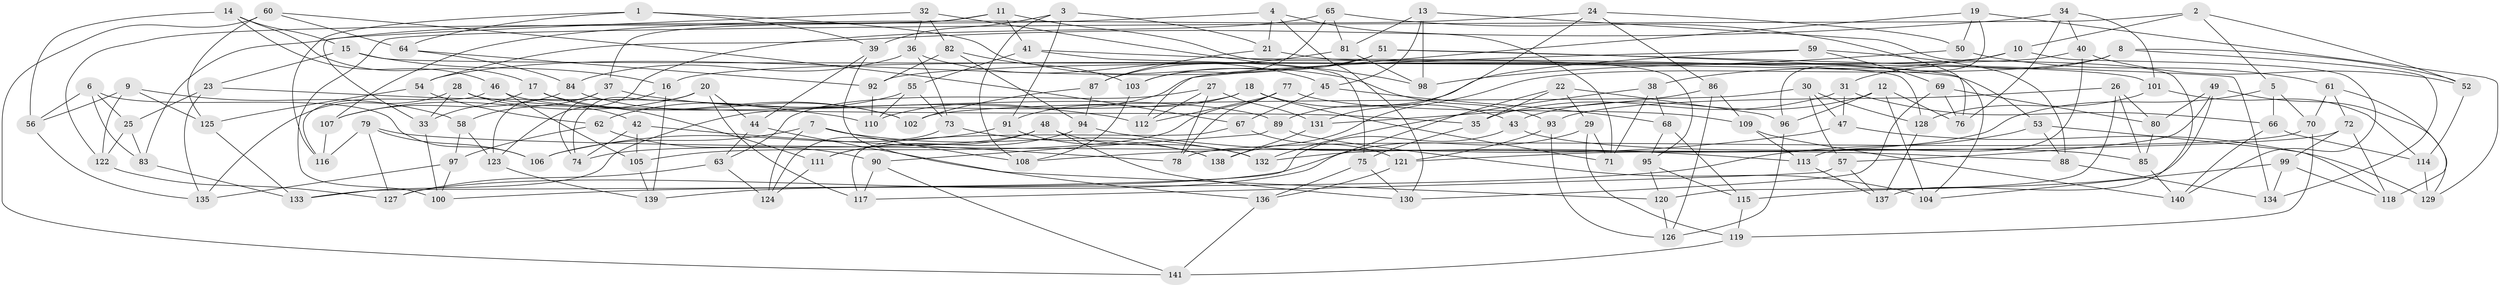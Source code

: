 // Generated by graph-tools (version 1.1) at 2025/50/03/09/25 03:50:50]
// undirected, 141 vertices, 282 edges
graph export_dot {
graph [start="1"]
  node [color=gray90,style=filled];
  1;
  2;
  3;
  4;
  5;
  6;
  7;
  8;
  9;
  10;
  11;
  12;
  13;
  14;
  15;
  16;
  17;
  18;
  19;
  20;
  21;
  22;
  23;
  24;
  25;
  26;
  27;
  28;
  29;
  30;
  31;
  32;
  33;
  34;
  35;
  36;
  37;
  38;
  39;
  40;
  41;
  42;
  43;
  44;
  45;
  46;
  47;
  48;
  49;
  50;
  51;
  52;
  53;
  54;
  55;
  56;
  57;
  58;
  59;
  60;
  61;
  62;
  63;
  64;
  65;
  66;
  67;
  68;
  69;
  70;
  71;
  72;
  73;
  74;
  75;
  76;
  77;
  78;
  79;
  80;
  81;
  82;
  83;
  84;
  85;
  86;
  87;
  88;
  89;
  90;
  91;
  92;
  93;
  94;
  95;
  96;
  97;
  98;
  99;
  100;
  101;
  102;
  103;
  104;
  105;
  106;
  107;
  108;
  109;
  110;
  111;
  112;
  113;
  114;
  115;
  116;
  117;
  118;
  119;
  120;
  121;
  122;
  123;
  124;
  125;
  126;
  127;
  128;
  129;
  130;
  131;
  132;
  133;
  134;
  135;
  136;
  137;
  138;
  139;
  140;
  141;
  1 -- 116;
  1 -- 64;
  1 -- 39;
  1 -- 93;
  2 -- 5;
  2 -- 10;
  2 -- 52;
  2 -- 100;
  3 -- 91;
  3 -- 39;
  3 -- 21;
  3 -- 108;
  4 -- 130;
  4 -- 21;
  4 -- 83;
  4 -- 71;
  5 -- 132;
  5 -- 70;
  5 -- 66;
  6 -- 56;
  6 -- 25;
  6 -- 83;
  6 -- 106;
  7 -- 124;
  7 -- 132;
  7 -- 106;
  7 -- 108;
  8 -- 134;
  8 -- 31;
  8 -- 138;
  8 -- 52;
  9 -- 58;
  9 -- 56;
  9 -- 122;
  9 -- 125;
  10 -- 38;
  10 -- 16;
  10 -- 140;
  11 -- 95;
  11 -- 37;
  11 -- 122;
  11 -- 41;
  12 -- 104;
  12 -- 96;
  12 -- 76;
  12 -- 43;
  13 -- 98;
  13 -- 137;
  13 -- 45;
  13 -- 81;
  14 -- 46;
  14 -- 17;
  14 -- 56;
  14 -- 15;
  15 -- 53;
  15 -- 16;
  15 -- 23;
  16 -- 74;
  16 -- 139;
  17 -- 33;
  17 -- 102;
  17 -- 111;
  18 -- 43;
  18 -- 133;
  18 -- 71;
  18 -- 91;
  19 -- 129;
  19 -- 96;
  19 -- 50;
  19 -- 112;
  20 -- 117;
  20 -- 74;
  20 -- 44;
  20 -- 107;
  21 -- 101;
  21 -- 87;
  22 -- 35;
  22 -- 139;
  22 -- 29;
  22 -- 96;
  23 -- 110;
  23 -- 25;
  23 -- 135;
  24 -- 107;
  24 -- 50;
  24 -- 131;
  24 -- 86;
  25 -- 83;
  25 -- 122;
  26 -- 80;
  26 -- 93;
  26 -- 85;
  26 -- 120;
  27 -- 63;
  27 -- 112;
  27 -- 78;
  27 -- 131;
  28 -- 35;
  28 -- 135;
  28 -- 42;
  28 -- 33;
  29 -- 119;
  29 -- 127;
  29 -- 71;
  30 -- 57;
  30 -- 47;
  30 -- 128;
  30 -- 102;
  31 -- 66;
  31 -- 47;
  31 -- 35;
  32 -- 82;
  32 -- 36;
  32 -- 98;
  32 -- 33;
  33 -- 100;
  34 -- 76;
  34 -- 101;
  34 -- 40;
  34 -- 54;
  35 -- 75;
  36 -- 45;
  36 -- 73;
  36 -- 84;
  37 -- 112;
  37 -- 123;
  37 -- 58;
  38 -- 68;
  38 -- 71;
  38 -- 132;
  39 -- 44;
  39 -- 136;
  40 -- 92;
  40 -- 113;
  40 -- 52;
  41 -- 75;
  41 -- 55;
  41 -- 128;
  42 -- 74;
  42 -- 105;
  42 -- 78;
  43 -- 133;
  43 -- 85;
  44 -- 63;
  44 -- 120;
  45 -- 67;
  45 -- 68;
  46 -- 105;
  46 -- 89;
  46 -- 116;
  47 -- 108;
  47 -- 129;
  48 -- 130;
  48 -- 132;
  48 -- 74;
  48 -- 111;
  49 -- 115;
  49 -- 80;
  49 -- 57;
  49 -- 129;
  50 -- 98;
  50 -- 61;
  51 -- 104;
  51 -- 103;
  51 -- 54;
  51 -- 134;
  52 -- 114;
  53 -- 118;
  53 -- 100;
  53 -- 88;
  54 -- 62;
  54 -- 125;
  55 -- 62;
  55 -- 73;
  55 -- 110;
  56 -- 135;
  57 -- 117;
  57 -- 137;
  58 -- 97;
  58 -- 123;
  59 -- 89;
  59 -- 88;
  59 -- 69;
  59 -- 110;
  60 -- 141;
  60 -- 67;
  60 -- 64;
  60 -- 125;
  61 -- 72;
  61 -- 70;
  61 -- 118;
  62 -- 90;
  62 -- 97;
  63 -- 127;
  63 -- 124;
  64 -- 84;
  64 -- 92;
  65 -- 76;
  65 -- 123;
  65 -- 103;
  65 -- 81;
  66 -- 140;
  66 -- 114;
  67 -- 117;
  67 -- 121;
  68 -- 115;
  68 -- 95;
  69 -- 76;
  69 -- 80;
  69 -- 130;
  70 -- 119;
  70 -- 78;
  72 -- 118;
  72 -- 121;
  72 -- 99;
  73 -- 124;
  73 -- 138;
  75 -- 130;
  75 -- 136;
  77 -- 112;
  77 -- 78;
  77 -- 105;
  77 -- 109;
  79 -- 127;
  79 -- 116;
  79 -- 88;
  79 -- 106;
  80 -- 85;
  81 -- 87;
  81 -- 98;
  82 -- 94;
  82 -- 103;
  82 -- 92;
  83 -- 133;
  84 -- 107;
  84 -- 102;
  85 -- 140;
  86 -- 131;
  86 -- 109;
  86 -- 126;
  87 -- 102;
  87 -- 94;
  88 -- 134;
  89 -- 90;
  89 -- 104;
  90 -- 141;
  90 -- 117;
  91 -- 138;
  91 -- 106;
  92 -- 110;
  93 -- 126;
  93 -- 121;
  94 -- 111;
  94 -- 113;
  95 -- 120;
  95 -- 115;
  96 -- 126;
  97 -- 100;
  97 -- 135;
  99 -- 104;
  99 -- 134;
  99 -- 118;
  101 -- 128;
  101 -- 114;
  103 -- 108;
  105 -- 139;
  107 -- 116;
  109 -- 113;
  109 -- 140;
  111 -- 124;
  113 -- 137;
  114 -- 129;
  115 -- 119;
  119 -- 141;
  120 -- 126;
  121 -- 136;
  122 -- 127;
  123 -- 139;
  125 -- 133;
  128 -- 137;
  131 -- 138;
  136 -- 141;
}
